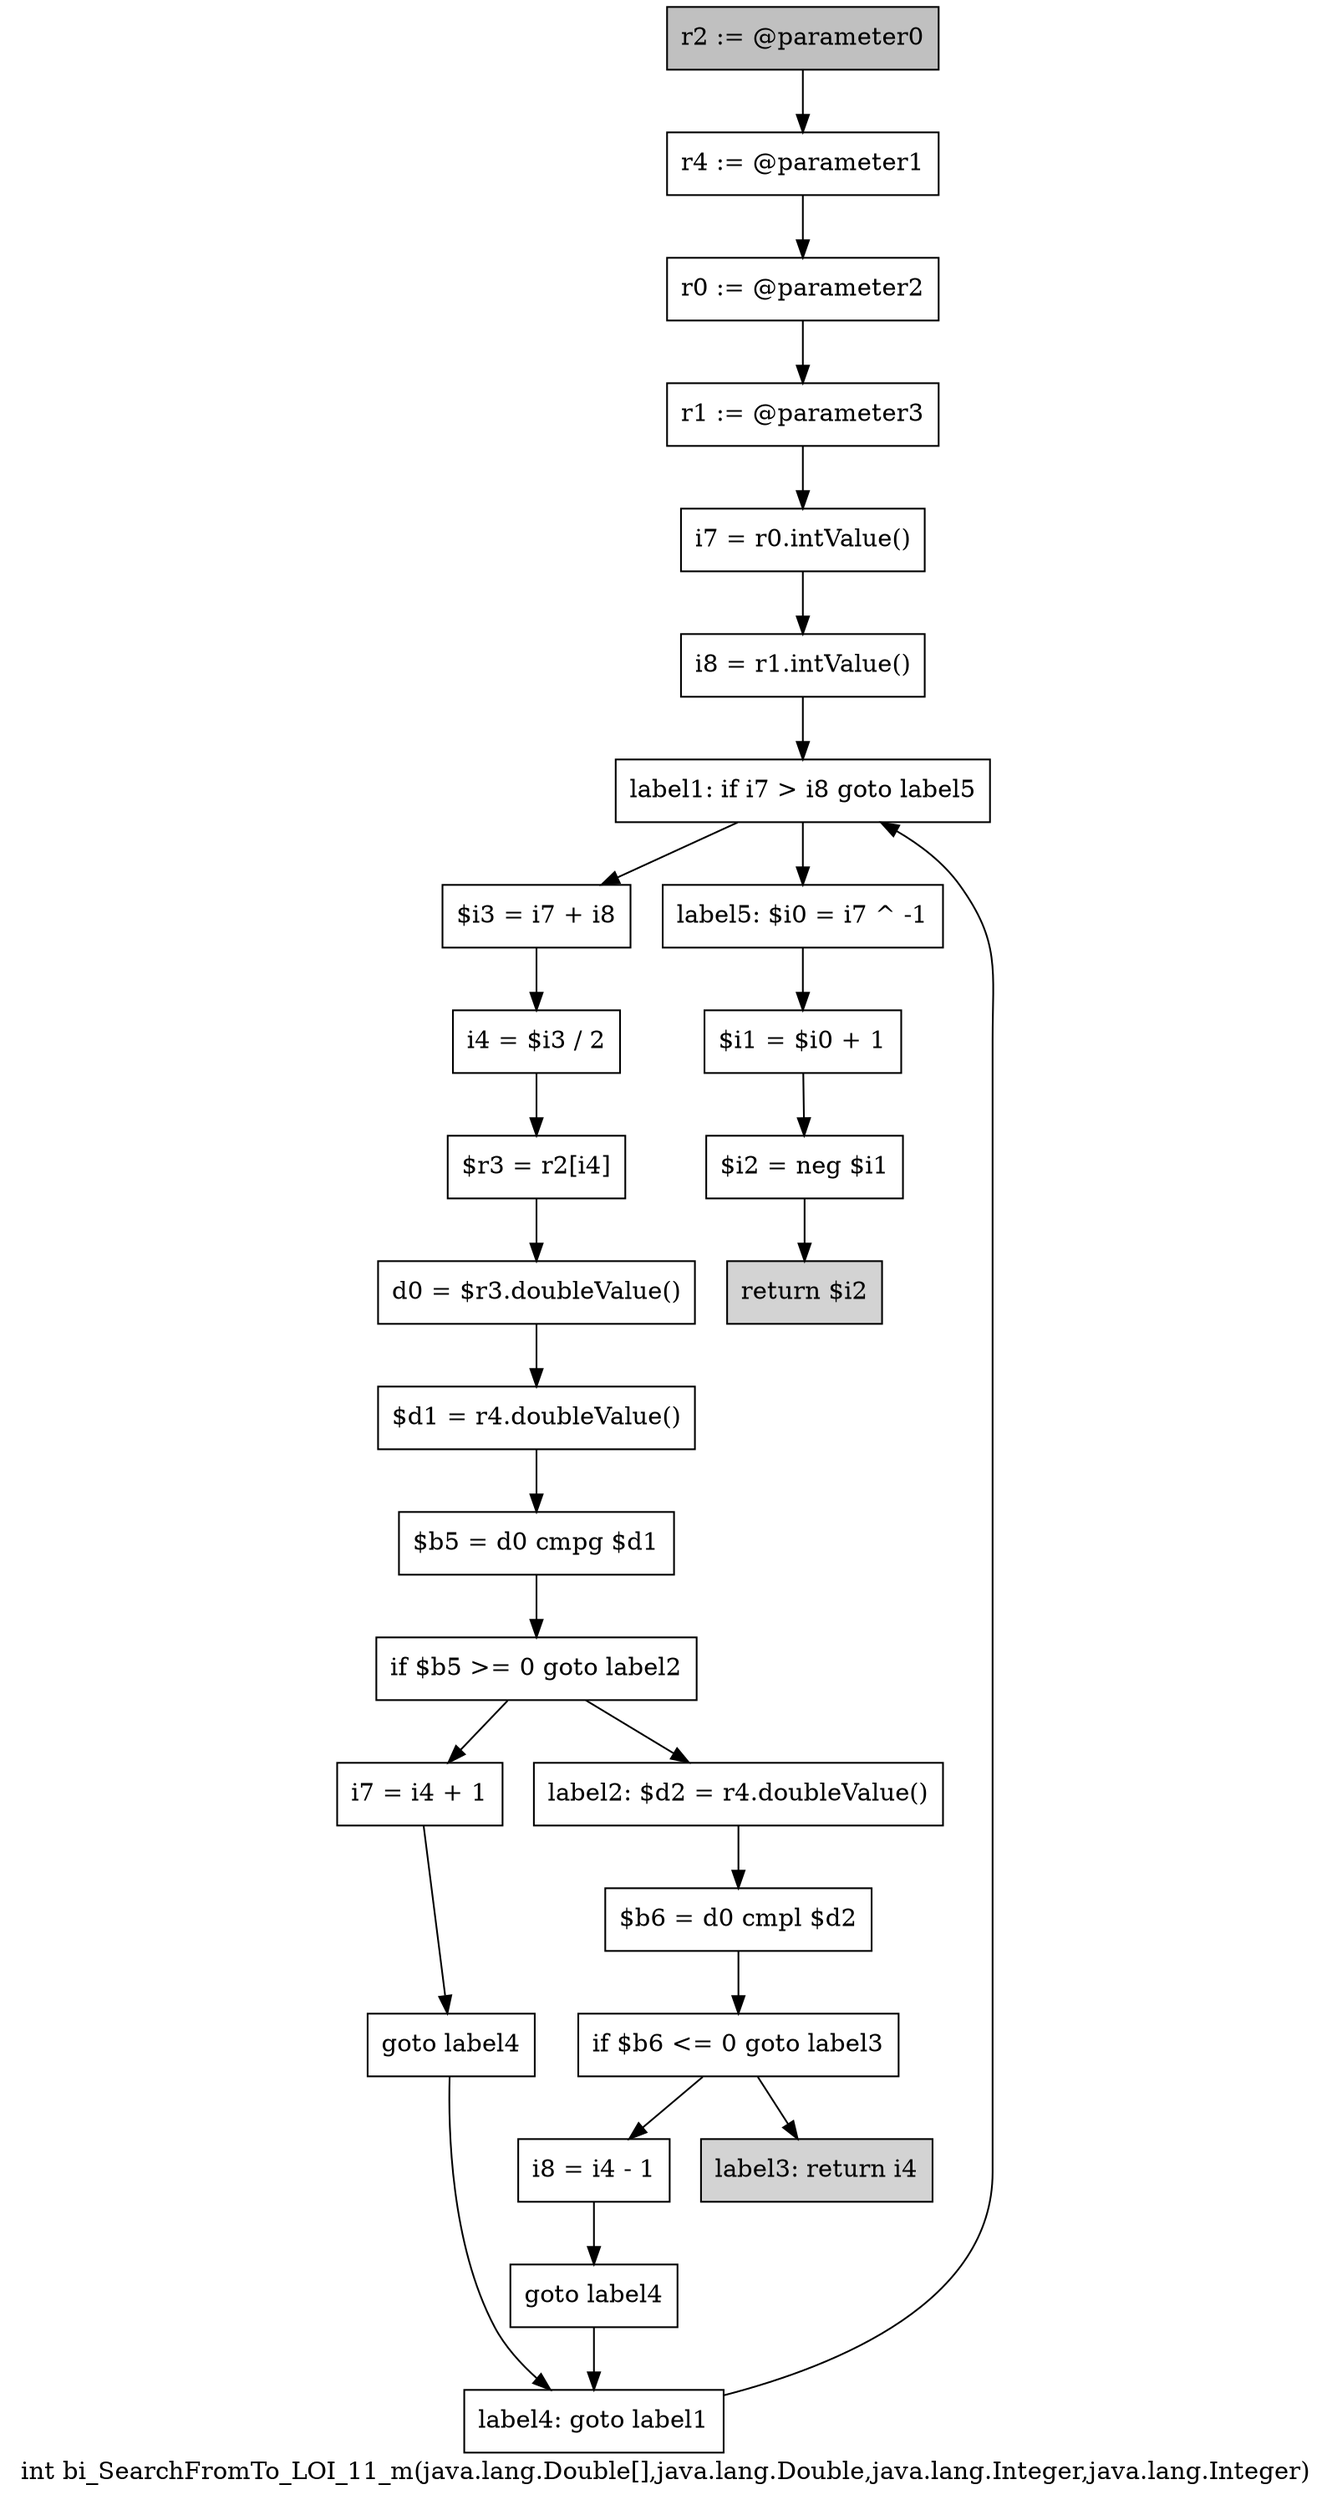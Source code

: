 digraph "int bi_SearchFromTo_LOI_11_m(java.lang.Double[],java.lang.Double,java.lang.Integer,java.lang.Integer)" {
    label="int bi_SearchFromTo_LOI_11_m(java.lang.Double[],java.lang.Double,java.lang.Integer,java.lang.Integer)";
    node [shape=box];
    "0" [style=filled,fillcolor=gray,label="r2 := @parameter0",];
    "1" [label="r4 := @parameter1",];
    "0"->"1";
    "2" [label="r0 := @parameter2",];
    "1"->"2";
    "3" [label="r1 := @parameter3",];
    "2"->"3";
    "4" [label="i7 = r0.intValue()",];
    "3"->"4";
    "5" [label="i8 = r1.intValue()",];
    "4"->"5";
    "6" [label="label1: if i7 > i8 goto label5",];
    "5"->"6";
    "7" [label="$i3 = i7 + i8",];
    "6"->"7";
    "23" [label="label5: $i0 = i7 ^ -1",];
    "6"->"23";
    "8" [label="i4 = $i3 / 2",];
    "7"->"8";
    "9" [label="$r3 = r2[i4]",];
    "8"->"9";
    "10" [label="d0 = $r3.doubleValue()",];
    "9"->"10";
    "11" [label="$d1 = r4.doubleValue()",];
    "10"->"11";
    "12" [label="$b5 = d0 cmpg $d1",];
    "11"->"12";
    "13" [label="if $b5 >= 0 goto label2",];
    "12"->"13";
    "14" [label="i7 = i4 + 1",];
    "13"->"14";
    "16" [label="label2: $d2 = r4.doubleValue()",];
    "13"->"16";
    "15" [label="goto label4",];
    "14"->"15";
    "22" [label="label4: goto label1",];
    "15"->"22";
    "17" [label="$b6 = d0 cmpl $d2",];
    "16"->"17";
    "18" [label="if $b6 <= 0 goto label3",];
    "17"->"18";
    "19" [label="i8 = i4 - 1",];
    "18"->"19";
    "21" [style=filled,fillcolor=lightgray,label="label3: return i4",];
    "18"->"21";
    "20" [label="goto label4",];
    "19"->"20";
    "20"->"22";
    "22"->"6";
    "24" [label="$i1 = $i0 + 1",];
    "23"->"24";
    "25" [label="$i2 = neg $i1",];
    "24"->"25";
    "26" [style=filled,fillcolor=lightgray,label="return $i2",];
    "25"->"26";
}
